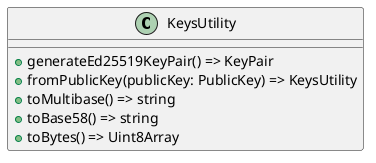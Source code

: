 @startuml
class KeysUtility {
  + generateEd25519KeyPair() => KeyPair
  + fromPublicKey(publicKey: PublicKey) => KeysUtility
  + toMultibase() => string
  + toBase58() => string
  + toBytes() => Uint8Array
}
@enduml